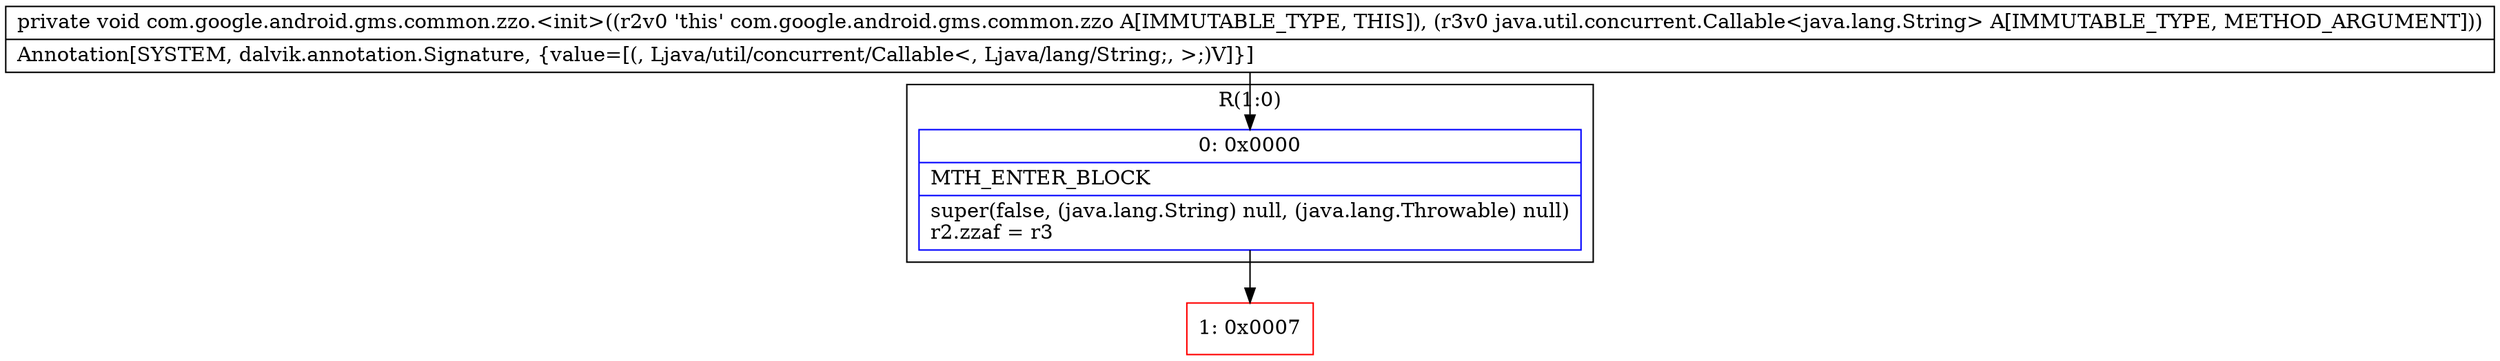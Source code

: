 digraph "CFG forcom.google.android.gms.common.zzo.\<init\>(Ljava\/util\/concurrent\/Callable;)V" {
subgraph cluster_Region_162872649 {
label = "R(1:0)";
node [shape=record,color=blue];
Node_0 [shape=record,label="{0\:\ 0x0000|MTH_ENTER_BLOCK\l|super(false, (java.lang.String) null, (java.lang.Throwable) null)\lr2.zzaf = r3\l}"];
}
Node_1 [shape=record,color=red,label="{1\:\ 0x0007}"];
MethodNode[shape=record,label="{private void com.google.android.gms.common.zzo.\<init\>((r2v0 'this' com.google.android.gms.common.zzo A[IMMUTABLE_TYPE, THIS]), (r3v0 java.util.concurrent.Callable\<java.lang.String\> A[IMMUTABLE_TYPE, METHOD_ARGUMENT]))  | Annotation[SYSTEM, dalvik.annotation.Signature, \{value=[(, Ljava\/util\/concurrent\/Callable\<, Ljava\/lang\/String;, \>;)V]\}]\l}"];
MethodNode -> Node_0;
Node_0 -> Node_1;
}

